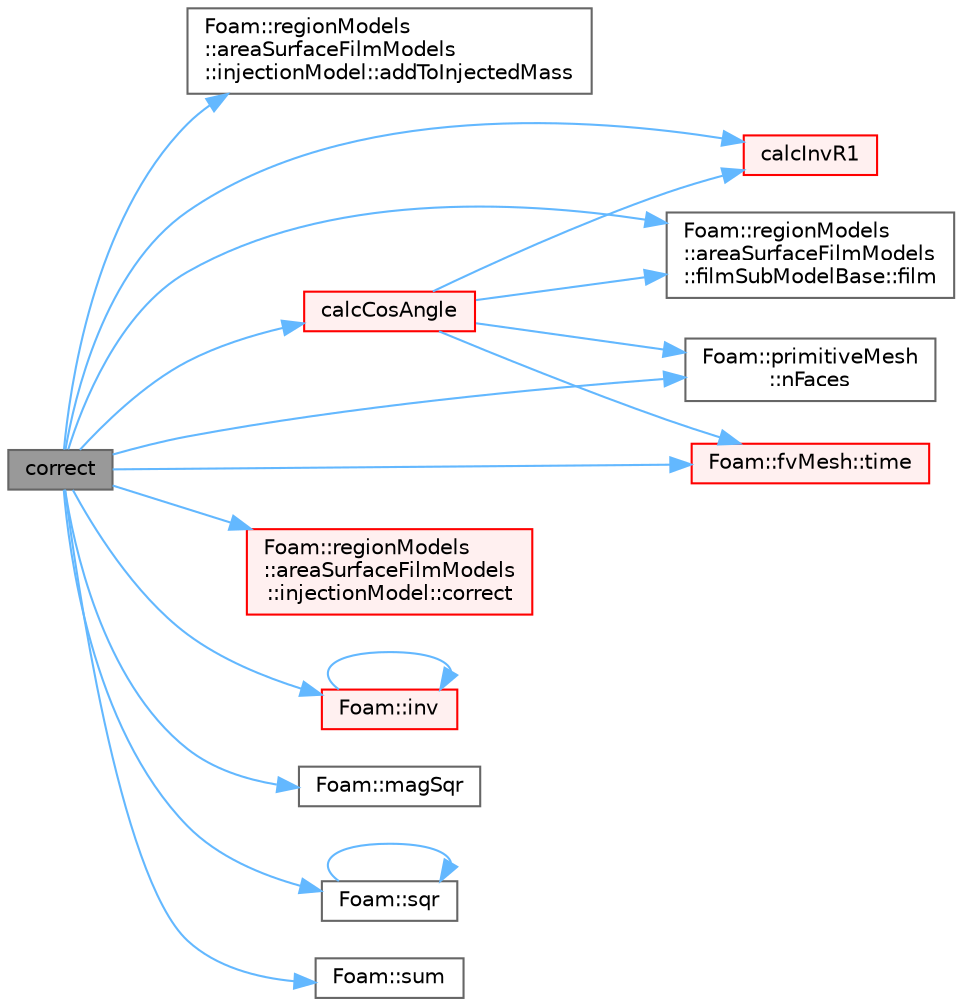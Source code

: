 digraph "correct"
{
 // LATEX_PDF_SIZE
  bgcolor="transparent";
  edge [fontname=Helvetica,fontsize=10,labelfontname=Helvetica,labelfontsize=10];
  node [fontname=Helvetica,fontsize=10,shape=box,height=0.2,width=0.4];
  rankdir="LR";
  Node1 [id="Node000001",label="correct",height=0.2,width=0.4,color="gray40", fillcolor="grey60", style="filled", fontcolor="black",tooltip=" "];
  Node1 -> Node2 [id="edge1_Node000001_Node000002",color="steelblue1",style="solid",tooltip=" "];
  Node2 [id="Node000002",label="Foam::regionModels\l::areaSurfaceFilmModels\l::injectionModel::addToInjectedMass",height=0.2,width=0.4,color="grey40", fillcolor="white", style="filled",URL="$classFoam_1_1regionModels_1_1areaSurfaceFilmModels_1_1injectionModel.html#a445e90984340ae8700aaf5f7e9529c66",tooltip=" "];
  Node1 -> Node3 [id="edge2_Node000001_Node000003",color="steelblue1",style="solid",tooltip=" "];
  Node3 [id="Node000003",label="calcCosAngle",height=0.2,width=0.4,color="red", fillcolor="#FFF0F0", style="filled",URL="$classFoam_1_1regionModels_1_1areaSurfaceFilmModels_1_1curvatureSeparation.html#a673a116e7c2fc9eede2b18053922837b",tooltip=" "];
  Node3 -> Node4 [id="edge3_Node000003_Node000004",color="steelblue1",style="solid",tooltip=" "];
  Node4 [id="Node000004",label="calcInvR1",height=0.2,width=0.4,color="red", fillcolor="#FFF0F0", style="filled",URL="$classFoam_1_1regionModels_1_1areaSurfaceFilmModels_1_1curvatureSeparation.html#a5adbbafdf290b2276525bca939fe3887",tooltip=" "];
  Node3 -> Node12 [id="edge4_Node000003_Node000012",color="steelblue1",style="solid",tooltip=" "];
  Node12 [id="Node000012",label="Foam::regionModels\l::areaSurfaceFilmModels\l::filmSubModelBase::film",height=0.2,width=0.4,color="grey40", fillcolor="white", style="filled",URL="$classFoam_1_1regionModels_1_1areaSurfaceFilmModels_1_1filmSubModelBase.html#a32ede9e0d73386fa9d682e327d96ffcb",tooltip=" "];
  Node3 -> Node13 [id="edge5_Node000003_Node000013",color="steelblue1",style="solid",tooltip=" "];
  Node13 [id="Node000013",label="Foam::primitiveMesh\l::nFaces",height=0.2,width=0.4,color="grey40", fillcolor="white", style="filled",URL="$classFoam_1_1primitiveMesh.html#aad20a227e963e21b706a9dfa3ab7e158",tooltip=" "];
  Node3 -> Node16 [id="edge6_Node000003_Node000016",color="steelblue1",style="solid",tooltip=" "];
  Node16 [id="Node000016",label="Foam::fvMesh::time",height=0.2,width=0.4,color="red", fillcolor="#FFF0F0", style="filled",URL="$classFoam_1_1fvMesh.html#a2abfb6ffb81a9ffbf408030674873052",tooltip=" "];
  Node1 -> Node4 [id="edge7_Node000001_Node000004",color="steelblue1",style="solid",tooltip=" "];
  Node1 -> Node18 [id="edge8_Node000001_Node000018",color="steelblue1",style="solid",tooltip=" "];
  Node18 [id="Node000018",label="Foam::regionModels\l::areaSurfaceFilmModels\l::injectionModel::correct",height=0.2,width=0.4,color="red", fillcolor="#FFF0F0", style="filled",URL="$classFoam_1_1regionModels_1_1areaSurfaceFilmModels_1_1injectionModel.html#a3ae44b28050c3aa494c1d8e18cf618c1",tooltip=" "];
  Node1 -> Node12 [id="edge9_Node000001_Node000012",color="steelblue1",style="solid",tooltip=" "];
  Node1 -> Node40 [id="edge10_Node000001_Node000040",color="steelblue1",style="solid",tooltip=" "];
  Node40 [id="Node000040",label="Foam::inv",height=0.2,width=0.4,color="red", fillcolor="#FFF0F0", style="filled",URL="$namespaceFoam.html#ac51979edadae5b8ade119dd30b88e381",tooltip=" "];
  Node40 -> Node40 [id="edge11_Node000040_Node000040",color="steelblue1",style="solid",tooltip=" "];
  Node1 -> Node44 [id="edge12_Node000001_Node000044",color="steelblue1",style="solid",tooltip=" "];
  Node44 [id="Node000044",label="Foam::magSqr",height=0.2,width=0.4,color="grey40", fillcolor="white", style="filled",URL="$namespaceFoam.html#aea671360975cf54141f555a789ce3148",tooltip=" "];
  Node1 -> Node13 [id="edge13_Node000001_Node000013",color="steelblue1",style="solid",tooltip=" "];
  Node1 -> Node45 [id="edge14_Node000001_Node000045",color="steelblue1",style="solid",tooltip=" "];
  Node45 [id="Node000045",label="Foam::sqr",height=0.2,width=0.4,color="grey40", fillcolor="white", style="filled",URL="$namespaceFoam.html#a277dc11c581d53826ab5090b08f3b17b",tooltip=" "];
  Node45 -> Node45 [id="edge15_Node000045_Node000045",color="steelblue1",style="solid",tooltip=" "];
  Node1 -> Node46 [id="edge16_Node000001_Node000046",color="steelblue1",style="solid",tooltip=" "];
  Node46 [id="Node000046",label="Foam::sum",height=0.2,width=0.4,color="grey40", fillcolor="white", style="filled",URL="$namespaceFoam.html#a2cd7d5e4cff6c81c1d5cb871bd572b18",tooltip=" "];
  Node1 -> Node16 [id="edge17_Node000001_Node000016",color="steelblue1",style="solid",tooltip=" "];
}
